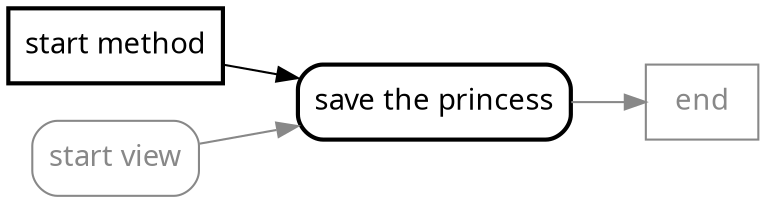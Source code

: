 digraph {
	graph [rankdir=LR]
	node [fillcolor=white fontname="sans-serif" shape=rect style=filled]
	end [color="#888888" fontcolor="#888888" style=filled]
	"save the princess" [color=black fontcolor=black href="/simple/save_the_princess/2/" peripheries=1 style="filled, rounded, bold"]
	"start method" [color=black fontcolor=black peripheries=1 style="filled, bold"]
	"start view" [color="#888888" fontcolor="#888888" style="filled, rounded"]
	"save the princess" -> end [color="#888888"]
	"start method" -> "save the princess" [color=black]
	"start view" -> "save the princess" [color="#888888"]
}
